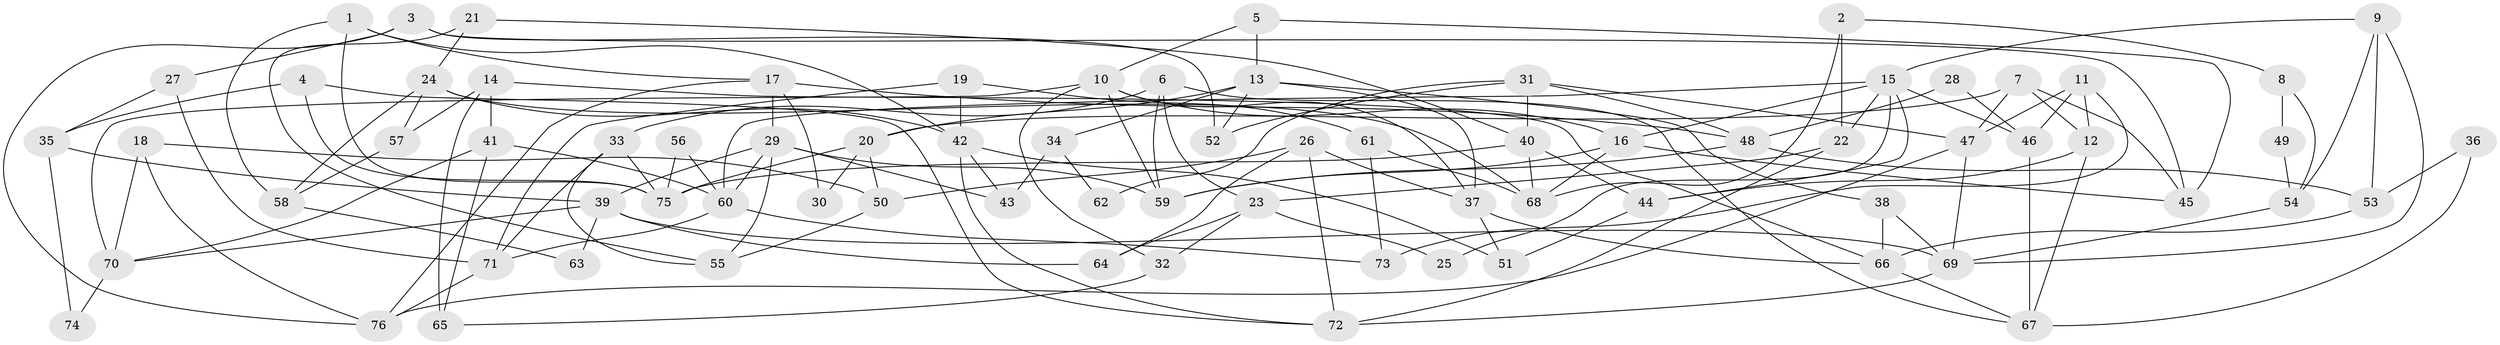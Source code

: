 // Generated by graph-tools (version 1.1) at 2025/50/03/09/25 03:50:13]
// undirected, 76 vertices, 152 edges
graph export_dot {
graph [start="1"]
  node [color=gray90,style=filled];
  1;
  2;
  3;
  4;
  5;
  6;
  7;
  8;
  9;
  10;
  11;
  12;
  13;
  14;
  15;
  16;
  17;
  18;
  19;
  20;
  21;
  22;
  23;
  24;
  25;
  26;
  27;
  28;
  29;
  30;
  31;
  32;
  33;
  34;
  35;
  36;
  37;
  38;
  39;
  40;
  41;
  42;
  43;
  44;
  45;
  46;
  47;
  48;
  49;
  50;
  51;
  52;
  53;
  54;
  55;
  56;
  57;
  58;
  59;
  60;
  61;
  62;
  63;
  64;
  65;
  66;
  67;
  68;
  69;
  70;
  71;
  72;
  73;
  74;
  75;
  76;
  1 -- 42;
  1 -- 17;
  1 -- 58;
  1 -- 75;
  2 -- 68;
  2 -- 22;
  2 -- 8;
  3 -- 45;
  3 -- 27;
  3 -- 52;
  3 -- 76;
  4 -- 75;
  4 -- 72;
  4 -- 35;
  5 -- 13;
  5 -- 10;
  5 -- 45;
  6 -- 59;
  6 -- 67;
  6 -- 23;
  6 -- 33;
  7 -- 12;
  7 -- 47;
  7 -- 20;
  7 -- 45;
  8 -- 54;
  8 -- 49;
  9 -- 15;
  9 -- 69;
  9 -- 53;
  9 -- 54;
  10 -- 59;
  10 -- 37;
  10 -- 16;
  10 -- 32;
  10 -- 70;
  11 -- 47;
  11 -- 12;
  11 -- 46;
  11 -- 73;
  12 -- 67;
  12 -- 44;
  13 -- 20;
  13 -- 52;
  13 -- 34;
  13 -- 37;
  13 -- 38;
  14 -- 41;
  14 -- 65;
  14 -- 57;
  14 -- 66;
  15 -- 60;
  15 -- 16;
  15 -- 22;
  15 -- 25;
  15 -- 44;
  15 -- 46;
  16 -- 45;
  16 -- 59;
  16 -- 68;
  17 -- 29;
  17 -- 48;
  17 -- 30;
  17 -- 76;
  18 -- 76;
  18 -- 50;
  18 -- 70;
  19 -- 61;
  19 -- 71;
  19 -- 42;
  20 -- 75;
  20 -- 30;
  20 -- 50;
  21 -- 40;
  21 -- 55;
  21 -- 24;
  22 -- 72;
  22 -- 23;
  23 -- 25;
  23 -- 32;
  23 -- 64;
  24 -- 57;
  24 -- 42;
  24 -- 58;
  24 -- 68;
  26 -- 37;
  26 -- 50;
  26 -- 64;
  26 -- 72;
  27 -- 71;
  27 -- 35;
  28 -- 46;
  28 -- 48;
  29 -- 39;
  29 -- 59;
  29 -- 43;
  29 -- 55;
  29 -- 60;
  31 -- 40;
  31 -- 47;
  31 -- 48;
  31 -- 52;
  31 -- 62;
  32 -- 65;
  33 -- 75;
  33 -- 55;
  33 -- 71;
  34 -- 43;
  34 -- 62;
  35 -- 39;
  35 -- 74;
  36 -- 67;
  36 -- 53;
  37 -- 66;
  37 -- 51;
  38 -- 69;
  38 -- 66;
  39 -- 64;
  39 -- 70;
  39 -- 63;
  39 -- 69;
  40 -- 44;
  40 -- 68;
  40 -- 75;
  41 -- 70;
  41 -- 60;
  41 -- 65;
  42 -- 43;
  42 -- 51;
  42 -- 72;
  44 -- 51;
  46 -- 67;
  47 -- 76;
  47 -- 69;
  48 -- 53;
  48 -- 59;
  49 -- 54;
  50 -- 55;
  53 -- 66;
  54 -- 69;
  56 -- 60;
  56 -- 75;
  57 -- 58;
  58 -- 63;
  60 -- 71;
  60 -- 73;
  61 -- 73;
  61 -- 68;
  66 -- 67;
  69 -- 72;
  70 -- 74;
  71 -- 76;
}
